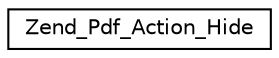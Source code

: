 digraph G
{
  edge [fontname="Helvetica",fontsize="10",labelfontname="Helvetica",labelfontsize="10"];
  node [fontname="Helvetica",fontsize="10",shape=record];
  rankdir="LR";
  Node1 [label="Zend_Pdf_Action_Hide",height=0.2,width=0.4,color="black", fillcolor="white", style="filled",URL="$class_zend___pdf___action___hide.html"];
}
